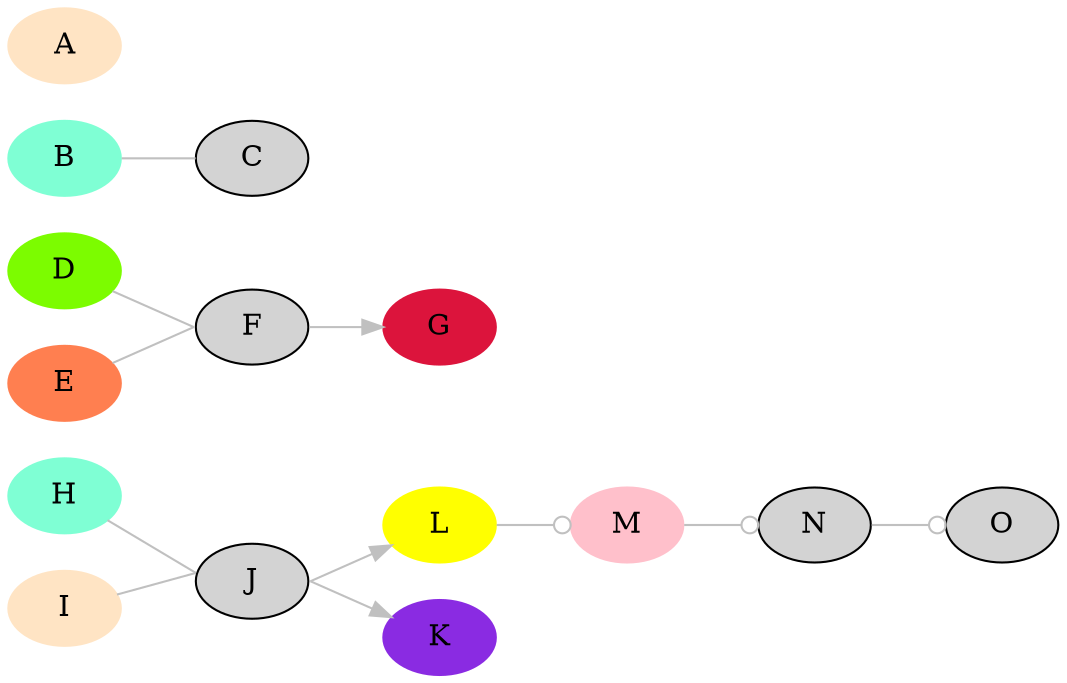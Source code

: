 digraph Perl
{
graph [ rankdir="LR" ]
node  [ shape="oval" ]
edge  [ color="grey" ]
node  [ style="filled" ]

H [ color="aquamarine" ]
L [ color="yellow" ]
M [ color="pink" ]
I [ color="bisque" ]
K [ color="blueviolet" ]
J

I -> J [ arrowhead="none" label="" samehead="1" ]
H -> J [ arrowhead="none" label="" samehead="1" ]
J -> L [ label="" sametail="1" ]
J -> K [ label="" sametail="1" ]
L -> M -> N -> O [arrowhead="odot"]

D [ color="lawngreen" ]
E [ color="coral" ]
G [ color="crimson" ]
F

D -> F [ arrowhead="none" label="" samehead="1" ]
E -> F [ arrowhead="none" label="" samehead="1" ]
F -> G [ label="" sametail="1" ]

B [ color="aquamarine" ]
A [ color="bisque" ]
C

B -> C [ arrowhead="none" label="" samehead="1" ]
}
